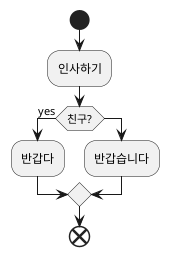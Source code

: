 @startuml
start
    :인사하기;
    if(친구?) then (yes)
        :반갑다;
    else
        :반갑습니다;
    endif
end
@enduml
